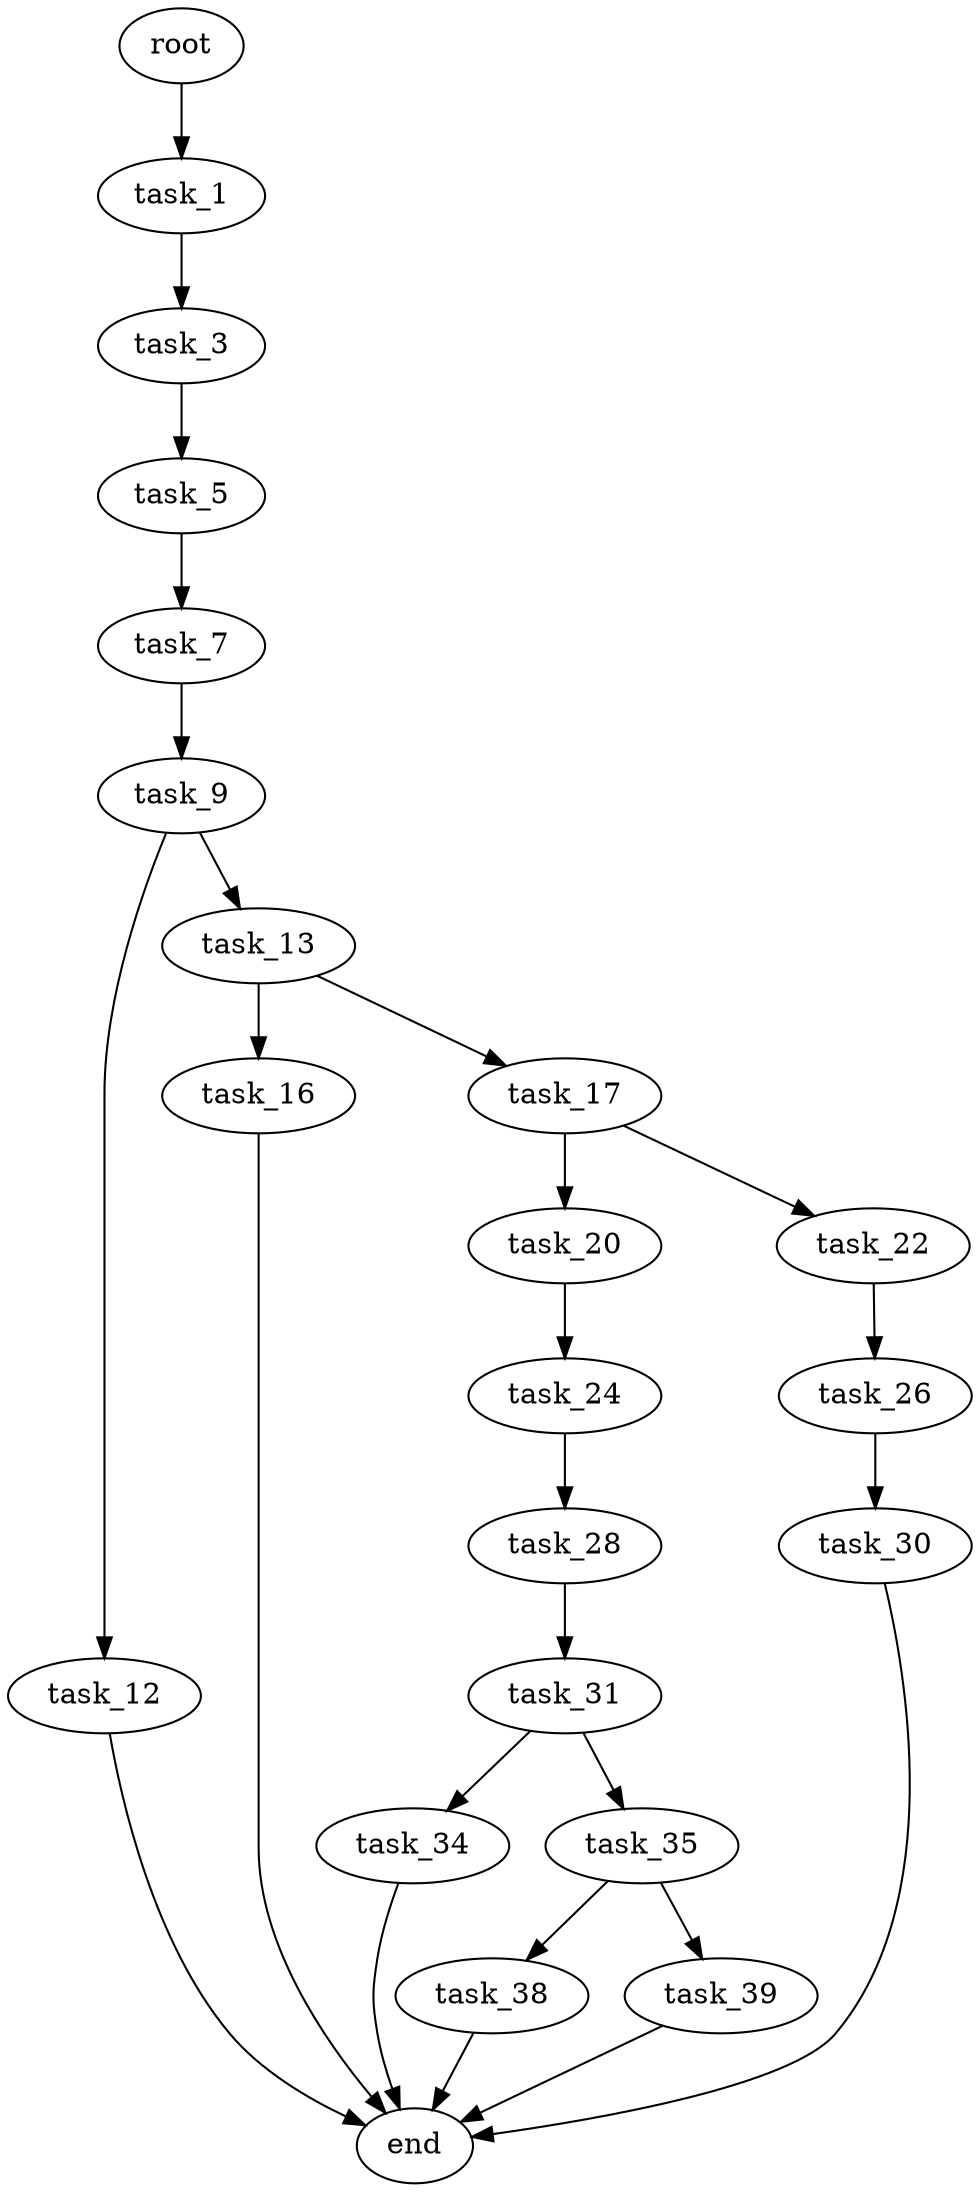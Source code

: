 digraph G {
  root [size="0.000000"];
  task_1 [size="222348229870.000000"];
  task_3 [size="109239016734.000000"];
  task_5 [size="746376568.000000"];
  task_7 [size="132530673499.000000"];
  task_9 [size="525697043721.000000"];
  task_12 [size="7134047469.000000"];
  task_13 [size="106847621619.000000"];
  task_16 [size="368293445632.000000"];
  task_17 [size="4370084171.000000"];
  task_20 [size="7818901518.000000"];
  task_22 [size="13203159855.000000"];
  task_24 [size="41756311789.000000"];
  task_26 [size="296192110857.000000"];
  task_28 [size="2676854591.000000"];
  task_30 [size="63560681203.000000"];
  task_31 [size="423399951692.000000"];
  task_34 [size="1094422561074.000000"];
  task_35 [size="36564027806.000000"];
  task_38 [size="134217728000.000000"];
  task_39 [size="243563931581.000000"];
  end [size="0.000000"];

  root -> task_1 [size="1.000000"];
  task_1 -> task_3 [size="536870912.000000"];
  task_3 -> task_5 [size="411041792.000000"];
  task_5 -> task_7 [size="33554432.000000"];
  task_7 -> task_9 [size="134217728.000000"];
  task_9 -> task_12 [size="679477248.000000"];
  task_9 -> task_13 [size="679477248.000000"];
  task_12 -> end [size="1.000000"];
  task_13 -> task_16 [size="134217728.000000"];
  task_13 -> task_17 [size="134217728.000000"];
  task_16 -> end [size="1.000000"];
  task_17 -> task_20 [size="75497472.000000"];
  task_17 -> task_22 [size="75497472.000000"];
  task_20 -> task_24 [size="301989888.000000"];
  task_22 -> task_26 [size="209715200.000000"];
  task_24 -> task_28 [size="33554432.000000"];
  task_26 -> task_30 [size="411041792.000000"];
  task_28 -> task_31 [size="75497472.000000"];
  task_30 -> end [size="1.000000"];
  task_31 -> task_34 [size="838860800.000000"];
  task_31 -> task_35 [size="838860800.000000"];
  task_34 -> end [size="1.000000"];
  task_35 -> task_38 [size="679477248.000000"];
  task_35 -> task_39 [size="679477248.000000"];
  task_38 -> end [size="1.000000"];
  task_39 -> end [size="1.000000"];
}
